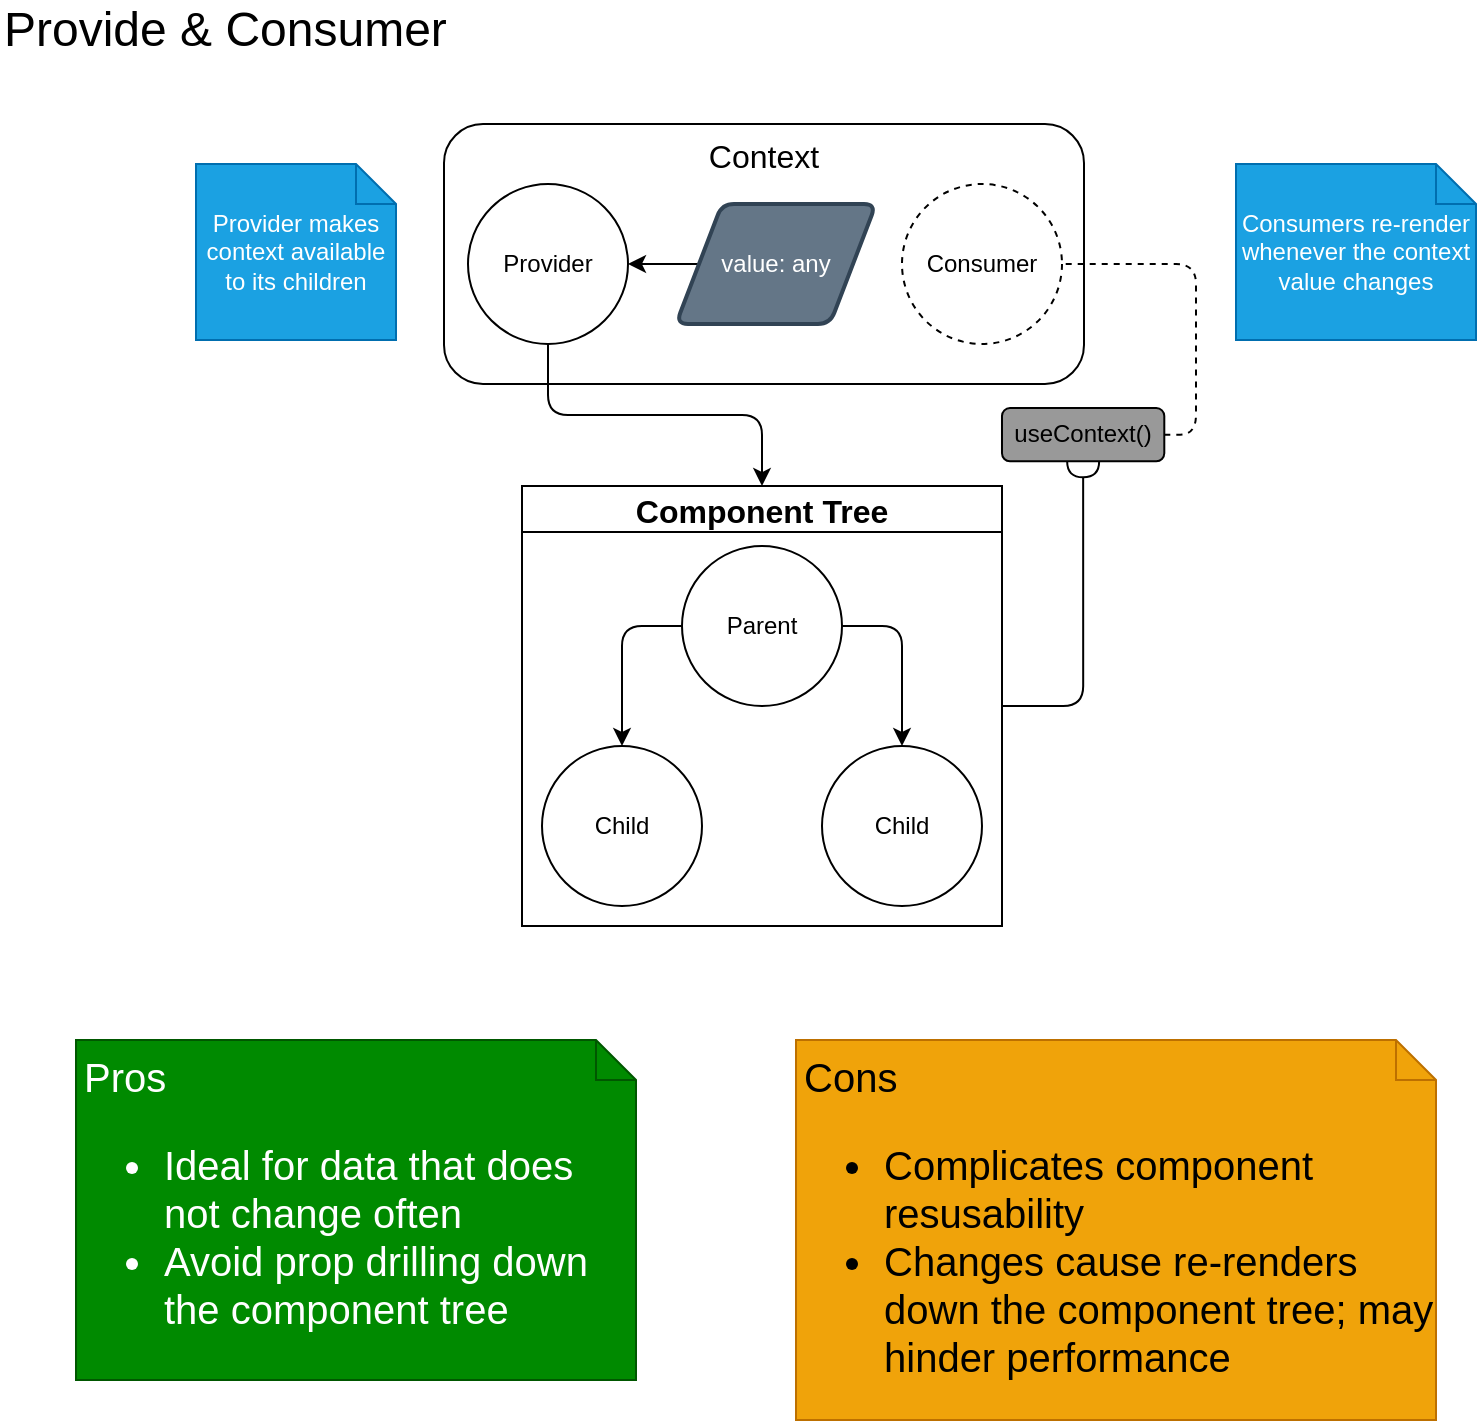 <mxfile>
    <diagram id="oWn5IGVsWJH7NepFy6JI" name="Provider &amp; Consumer">
        <mxGraphModel dx="990" dy="567" grid="1" gridSize="10" guides="1" tooltips="1" connect="1" arrows="1" fold="1" page="1" pageScale="1" pageWidth="850" pageHeight="1100" math="0" shadow="0">
            <root>
                <mxCell id="0"/>
                <mxCell id="1" parent="0"/>
                <mxCell id="19" value="Context" style="rounded=1;whiteSpace=wrap;html=1;verticalAlign=top;fontSize=16;" parent="1" vertex="1">
                    <mxGeometry x="264" y="102" width="320" height="130" as="geometry"/>
                </mxCell>
                <mxCell id="48" style="edgeStyle=orthogonalEdgeStyle;html=1;exitX=0.5;exitY=1;exitDx=0;exitDy=0;entryX=0.5;entryY=0;entryDx=0;entryDy=0;fontSize=12;" parent="1" source="20" target="30" edge="1">
                    <mxGeometry relative="1" as="geometry"/>
                </mxCell>
                <mxCell id="20" value="Provider" style="ellipse;whiteSpace=wrap;html=1;aspect=fixed;" parent="1" vertex="1">
                    <mxGeometry x="276" y="132" width="80" height="80" as="geometry"/>
                </mxCell>
                <mxCell id="21" value="Consumer" style="ellipse;whiteSpace=wrap;html=1;aspect=fixed;dashed=1;" parent="1" vertex="1">
                    <mxGeometry x="493" y="132" width="80" height="80" as="geometry"/>
                </mxCell>
                <mxCell id="49" style="edgeStyle=orthogonalEdgeStyle;html=1;exitX=1;exitY=0.5;exitDx=0;exitDy=0;entryX=0.5;entryY=1;entryDx=0;entryDy=0;fontSize=12;endArrow=halfCircle;endFill=0;" parent="1" source="30" target="J5bi-uXUp8mmLgLhm_0b-55" edge="1">
                    <mxGeometry relative="1" as="geometry"/>
                </mxCell>
                <mxCell id="30" value="Component Tree" style="swimlane;rounded=0;fontSize=16;" parent="1" vertex="1">
                    <mxGeometry x="303" y="283" width="240" height="220" as="geometry">
                        <mxRectangle x="130" y="500" width="130" height="23" as="alternateBounds"/>
                    </mxGeometry>
                </mxCell>
                <mxCell id="34" style="edgeStyle=orthogonalEdgeStyle;html=1;exitX=0;exitY=0.5;exitDx=0;exitDy=0;entryX=0.5;entryY=0;entryDx=0;entryDy=0;" parent="30" source="31" target="32" edge="1">
                    <mxGeometry relative="1" as="geometry"/>
                </mxCell>
                <mxCell id="35" style="edgeStyle=orthogonalEdgeStyle;html=1;exitX=1;exitY=0.5;exitDx=0;exitDy=0;entryX=0.5;entryY=0;entryDx=0;entryDy=0;" parent="30" source="31" target="33" edge="1">
                    <mxGeometry relative="1" as="geometry"/>
                </mxCell>
                <mxCell id="31" value="Parent" style="ellipse;whiteSpace=wrap;html=1;aspect=fixed;rounded=0;" parent="30" vertex="1">
                    <mxGeometry x="80" y="30" width="80" height="80" as="geometry"/>
                </mxCell>
                <mxCell id="33" value="Child" style="ellipse;whiteSpace=wrap;html=1;aspect=fixed;rounded=0;" parent="30" vertex="1">
                    <mxGeometry x="150" y="130" width="80" height="80" as="geometry"/>
                </mxCell>
                <mxCell id="32" value="Child" style="ellipse;whiteSpace=wrap;html=1;aspect=fixed;rounded=0;" parent="30" vertex="1">
                    <mxGeometry x="10" y="130" width="80" height="80" as="geometry"/>
                </mxCell>
                <mxCell id="43" style="edgeStyle=orthogonalEdgeStyle;html=1;exitX=0;exitY=0.5;exitDx=0;exitDy=0;entryX=1;entryY=0.5;entryDx=0;entryDy=0;fontSize=16;" parent="1" source="42" target="20" edge="1">
                    <mxGeometry relative="1" as="geometry"/>
                </mxCell>
                <mxCell id="42" value="value: any" style="shape=parallelogram;html=1;strokeWidth=2;perimeter=parallelogramPerimeter;whiteSpace=wrap;rounded=1;arcSize=12;size=0.23;fontSize=12;fillColor=#647687;fontColor=#ffffff;strokeColor=#314354;" parent="1" vertex="1">
                    <mxGeometry x="380" y="142" width="100" height="60" as="geometry"/>
                </mxCell>
                <mxCell id="55" value="Provide &amp;amp; Consumer" style="text;html=1;strokeColor=none;fillColor=none;align=left;verticalAlign=middle;whiteSpace=wrap;rounded=0;fontSize=24;" parent="1" vertex="1">
                    <mxGeometry x="42" y="40" width="318" height="30" as="geometry"/>
                </mxCell>
                <mxCell id="J5bi-uXUp8mmLgLhm_0b-56" style="edgeStyle=orthogonalEdgeStyle;html=1;exitX=1;exitY=0.5;exitDx=0;exitDy=0;entryX=1;entryY=0.5;entryDx=0;entryDy=0;fontSize=20;endArrow=none;endFill=0;dashed=1;" parent="1" source="J5bi-uXUp8mmLgLhm_0b-55" target="21" edge="1">
                    <mxGeometry relative="1" as="geometry">
                        <Array as="points">
                            <mxPoint x="640" y="257"/>
                            <mxPoint x="640" y="172"/>
                        </Array>
                    </mxGeometry>
                </mxCell>
                <mxCell id="J5bi-uXUp8mmLgLhm_0b-55" value="useContext()" style="rounded=1;whiteSpace=wrap;html=1;fillColor=#999999;" parent="1" vertex="1">
                    <mxGeometry x="542.995" y="244" width="81.156" height="26.667" as="geometry"/>
                </mxCell>
                <mxCell id="5Yu223ex0YL-JMA7_Gel-55" value="Pros&lt;br&gt;&lt;ul&gt;&lt;li&gt;Ideal for data that does not change often&lt;/li&gt;&lt;li&gt;Avoid prop drilling down the component tree&lt;/li&gt;&lt;/ul&gt;" style="shape=note;size=20;whiteSpace=wrap;html=1;fontSize=20;spacingLeft=2;align=left;verticalAlign=top;fillColor=#008a00;fontColor=#ffffff;strokeColor=#005700;" parent="1" vertex="1">
                    <mxGeometry x="80" y="560" width="280" height="170" as="geometry"/>
                </mxCell>
                <mxCell id="5Yu223ex0YL-JMA7_Gel-56" value="Cons&lt;br&gt;&lt;ul&gt;&lt;li&gt;&lt;span&gt;Complicates component resusability&lt;/span&gt;&lt;br&gt;&lt;/li&gt;&lt;li&gt;Changes cause re-renders down the component tree; may hinder performance&lt;/li&gt;&lt;/ul&gt;" style="shape=note;size=20;whiteSpace=wrap;html=1;fontSize=20;spacingLeft=2;align=left;verticalAlign=top;fillColor=#f0a30a;fontColor=#000000;strokeColor=#BD7000;" parent="1" vertex="1">
                    <mxGeometry x="440" y="560" width="320" height="190" as="geometry"/>
                </mxCell>
                <mxCell id="CTfwxjysw1j40ri6jpkD-55" value="Provider makes context available to its children" style="shape=note;size=20;whiteSpace=wrap;html=1;verticalAlign=middle;fillColor=#1ba1e2;fontColor=#ffffff;strokeColor=#006EAF;" vertex="1" parent="1">
                    <mxGeometry x="140" y="122" width="100" height="88" as="geometry"/>
                </mxCell>
                <mxCell id="CTfwxjysw1j40ri6jpkD-58" value="Consumers re-render whenever the context value changes" style="shape=note;size=20;whiteSpace=wrap;html=1;verticalAlign=middle;fillColor=#1ba1e2;fontColor=#ffffff;strokeColor=#006EAF;" vertex="1" parent="1">
                    <mxGeometry x="660" y="122" width="120" height="88" as="geometry"/>
                </mxCell>
            </root>
        </mxGraphModel>
    </diagram>
    <diagram id="u9MAE8-_u7qxB33HZhAQ" name="Sharing State">
        <mxGraphModel dx="990" dy="567" grid="1" gridSize="10" guides="1" tooltips="1" connect="1" arrows="1" fold="1" page="1" pageScale="1" pageWidth="850" pageHeight="1100" math="0" shadow="0">
            <root>
                <mxCell id="KI__rpkDbmqHtCKoKIvE-0"/>
                <mxCell id="KI__rpkDbmqHtCKoKIvE-1" parent="KI__rpkDbmqHtCKoKIvE-0"/>
                <mxCell id="NXib_mn0Gm1TpZ3NVM2O-1" style="edgeStyle=orthogonalEdgeStyle;html=1;exitX=1;exitY=0.5;exitDx=0;exitDy=0;entryX=0;entryY=0.5;entryDx=0;entryDy=0;fontSize=12;endArrow=classic;endFill=1;startArrow=classic;startFill=1;" parent="KI__rpkDbmqHtCKoKIvE-1" source="KI__rpkDbmqHtCKoKIvE-2" target="NXib_mn0Gm1TpZ3NVM2O-0" edge="1">
                    <mxGeometry relative="1" as="geometry"/>
                </mxCell>
                <mxCell id="KI__rpkDbmqHtCKoKIvE-2" value="useState()" style="rounded=1;whiteSpace=wrap;html=1;fillColor=#999999;" parent="KI__rpkDbmqHtCKoKIvE-1" vertex="1">
                    <mxGeometry x="474.995" y="151.67" width="81.156" height="26.667" as="geometry"/>
                </mxCell>
                <mxCell id="OV8OIzQDG4EotWUjIAqL-0" style="edgeStyle=orthogonalEdgeStyle;html=1;exitX=1;exitY=0.5;exitDx=0;exitDy=0;entryX=0;entryY=0.5;entryDx=0;entryDy=0;fontSize=12;endArrow=halfCircle;endFill=0;" parent="KI__rpkDbmqHtCKoKIvE-1" source="dzQzsrRla-aoejYBaDBp-2" target="KI__rpkDbmqHtCKoKIvE-2" edge="1">
                    <mxGeometry relative="1" as="geometry"/>
                </mxCell>
                <mxCell id="dzQzsrRla-aoejYBaDBp-2" value="Custom&lt;br&gt;Wrapper" style="ellipse;whiteSpace=wrap;html=1;aspect=fixed;verticalAlign=top;spacing=0;" parent="KI__rpkDbmqHtCKoKIvE-1" vertex="1">
                    <mxGeometry x="295" y="100" width="130" height="130" as="geometry"/>
                </mxCell>
                <mxCell id="KI__rpkDbmqHtCKoKIvE-4" value="Provider" style="ellipse;whiteSpace=wrap;html=1;aspect=fixed;fillColor=#383838;" parent="KI__rpkDbmqHtCKoKIvE-1" vertex="1">
                    <mxGeometry x="326" y="145" width="66.67" height="66.67" as="geometry"/>
                </mxCell>
                <mxCell id="Hu3PkQ7mX2THKRtTKhxA-1" style="edgeStyle=orthogonalEdgeStyle;html=1;exitX=1;exitY=0.5;exitDx=0;exitDy=0;entryX=0.5;entryY=1;entryDx=0;entryDy=0;fontSize=12;endArrow=halfCircle;endFill=0;" parent="KI__rpkDbmqHtCKoKIvE-1" source="jtMSD6K5e_nI3e5NgZo0-0" target="Hu3PkQ7mX2THKRtTKhxA-0" edge="1">
                    <mxGeometry relative="1" as="geometry"/>
                </mxCell>
                <mxCell id="jtMSD6K5e_nI3e5NgZo0-0" value="Component Tree" style="swimlane;rounded=0;fontSize=16;" parent="KI__rpkDbmqHtCKoKIvE-1" vertex="1">
                    <mxGeometry x="240" y="280" width="240" height="220" as="geometry">
                        <mxRectangle x="130" y="500" width="130" height="23" as="alternateBounds"/>
                    </mxGeometry>
                </mxCell>
                <mxCell id="jtMSD6K5e_nI3e5NgZo0-1" style="edgeStyle=orthogonalEdgeStyle;html=1;exitX=0;exitY=0.5;exitDx=0;exitDy=0;entryX=0.5;entryY=0;entryDx=0;entryDy=0;" parent="jtMSD6K5e_nI3e5NgZo0-0" source="jtMSD6K5e_nI3e5NgZo0-3" target="jtMSD6K5e_nI3e5NgZo0-5" edge="1">
                    <mxGeometry relative="1" as="geometry"/>
                </mxCell>
                <mxCell id="jtMSD6K5e_nI3e5NgZo0-2" style="edgeStyle=orthogonalEdgeStyle;html=1;exitX=1;exitY=0.5;exitDx=0;exitDy=0;entryX=0.5;entryY=0;entryDx=0;entryDy=0;" parent="jtMSD6K5e_nI3e5NgZo0-0" source="jtMSD6K5e_nI3e5NgZo0-3" target="jtMSD6K5e_nI3e5NgZo0-4" edge="1">
                    <mxGeometry relative="1" as="geometry"/>
                </mxCell>
                <mxCell id="jtMSD6K5e_nI3e5NgZo0-3" value="Parent" style="ellipse;whiteSpace=wrap;html=1;aspect=fixed;rounded=0;" parent="jtMSD6K5e_nI3e5NgZo0-0" vertex="1">
                    <mxGeometry x="80" y="30" width="80" height="80" as="geometry"/>
                </mxCell>
                <mxCell id="jtMSD6K5e_nI3e5NgZo0-4" value="Child" style="ellipse;whiteSpace=wrap;html=1;aspect=fixed;rounded=0;" parent="jtMSD6K5e_nI3e5NgZo0-0" vertex="1">
                    <mxGeometry x="150" y="130" width="80" height="80" as="geometry"/>
                </mxCell>
                <mxCell id="jtMSD6K5e_nI3e5NgZo0-5" value="Child" style="ellipse;whiteSpace=wrap;html=1;aspect=fixed;rounded=0;" parent="jtMSD6K5e_nI3e5NgZo0-0" vertex="1">
                    <mxGeometry x="10" y="130" width="80" height="80" as="geometry"/>
                </mxCell>
                <mxCell id="NXib_mn0Gm1TpZ3NVM2O-0" value="Context" style="shape=datastore;whiteSpace=wrap;html=1;rounded=0;fontSize=12;fillColor=#647687;fontColor=#ffffff;strokeColor=#314354;" parent="KI__rpkDbmqHtCKoKIvE-1" vertex="1">
                    <mxGeometry x="605" y="135" width="60" height="60" as="geometry"/>
                </mxCell>
                <mxCell id="Hu3PkQ7mX2THKRtTKhxA-2" style="edgeStyle=orthogonalEdgeStyle;html=1;exitX=1;exitY=0.5;exitDx=0;exitDy=0;entryX=0.5;entryY=1;entryDx=0;entryDy=0;fontSize=12;startArrow=classic;startFill=1;endArrow=classic;endFill=1;" parent="KI__rpkDbmqHtCKoKIvE-1" source="Hu3PkQ7mX2THKRtTKhxA-0" target="NXib_mn0Gm1TpZ3NVM2O-0" edge="1">
                    <mxGeometry relative="1" as="geometry"/>
                </mxCell>
                <mxCell id="Hu3PkQ7mX2THKRtTKhxA-0" value="useContext()" style="rounded=1;whiteSpace=wrap;html=1;fillColor=#999999;" parent="KI__rpkDbmqHtCKoKIvE-1" vertex="1">
                    <mxGeometry x="514.995" y="290" width="81.156" height="26.667" as="geometry"/>
                </mxCell>
                <mxCell id="yvzC5x83mJubBk_qSlKR-0" value="Sharing State" style="text;html=1;strokeColor=none;fillColor=none;align=left;verticalAlign=middle;whiteSpace=wrap;rounded=0;fontSize=24;" parent="KI__rpkDbmqHtCKoKIvE-1" vertex="1">
                    <mxGeometry x="40" y="40" width="280" height="30" as="geometry"/>
                </mxCell>
                <mxCell id="jtMSD6K5e_nI3e5NgZo0-6" style="edgeStyle=orthogonalEdgeStyle;html=1;exitX=0.5;exitY=1;exitDx=0;exitDy=0;entryX=0.5;entryY=0;entryDx=0;entryDy=0;fontSize=12;endArrow=classic;endFill=1;" parent="KI__rpkDbmqHtCKoKIvE-1" source="KI__rpkDbmqHtCKoKIvE-4" target="jtMSD6K5e_nI3e5NgZo0-0" edge="1">
                    <mxGeometry relative="1" as="geometry"/>
                </mxCell>
            </root>
        </mxGraphModel>
    </diagram>
</mxfile>